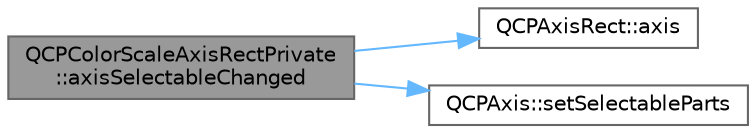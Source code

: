 digraph "QCPColorScaleAxisRectPrivate::axisSelectableChanged"
{
 // LATEX_PDF_SIZE
  bgcolor="transparent";
  edge [fontname=Helvetica,fontsize=10,labelfontname=Helvetica,labelfontsize=10];
  node [fontname=Helvetica,fontsize=10,shape=box,height=0.2,width=0.4];
  rankdir="LR";
  Node1 [label="QCPColorScaleAxisRectPrivate\l::axisSelectableChanged",height=0.2,width=0.4,color="gray40", fillcolor="grey60", style="filled", fontcolor="black",tooltip=" "];
  Node1 -> Node2 [color="steelblue1",style="solid"];
  Node2 [label="QCPAxisRect::axis",height=0.2,width=0.4,color="grey40", fillcolor="white", style="filled",URL="$class_q_c_p_axis_rect.html#a583ae4f6d78b601b732183f6cabecbe1",tooltip=" "];
  Node1 -> Node3 [color="steelblue1",style="solid"];
  Node3 [label="QCPAxis::setSelectableParts",height=0.2,width=0.4,color="grey40", fillcolor="white", style="filled",URL="$class_q_c_p_axis.html#a513f9b9e326c505d9bec54880031b085",tooltip=" "];
}
